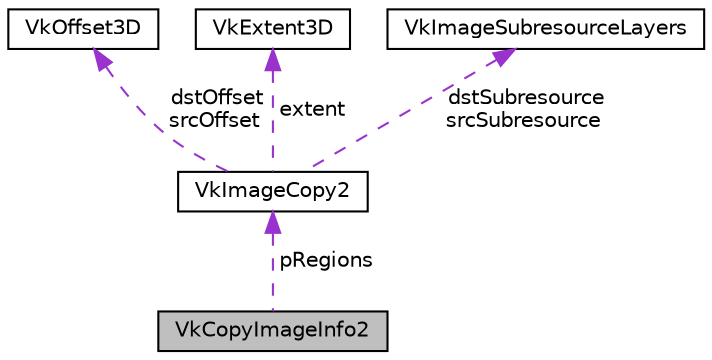 digraph "VkCopyImageInfo2"
{
 // LATEX_PDF_SIZE
  edge [fontname="Helvetica",fontsize="10",labelfontname="Helvetica",labelfontsize="10"];
  node [fontname="Helvetica",fontsize="10",shape=record];
  Node1 [label="VkCopyImageInfo2",height=0.2,width=0.4,color="black", fillcolor="grey75", style="filled", fontcolor="black",tooltip=" "];
  Node2 -> Node1 [dir="back",color="darkorchid3",fontsize="10",style="dashed",label=" pRegions" ,fontname="Helvetica"];
  Node2 [label="VkImageCopy2",height=0.2,width=0.4,color="black", fillcolor="white", style="filled",URL="$structVkImageCopy2.html",tooltip=" "];
  Node3 -> Node2 [dir="back",color="darkorchid3",fontsize="10",style="dashed",label=" dstOffset\nsrcOffset" ,fontname="Helvetica"];
  Node3 [label="VkOffset3D",height=0.2,width=0.4,color="black", fillcolor="white", style="filled",URL="$structVkOffset3D.html",tooltip=" "];
  Node4 -> Node2 [dir="back",color="darkorchid3",fontsize="10",style="dashed",label=" extent" ,fontname="Helvetica"];
  Node4 [label="VkExtent3D",height=0.2,width=0.4,color="black", fillcolor="white", style="filled",URL="$structVkExtent3D.html",tooltip=" "];
  Node5 -> Node2 [dir="back",color="darkorchid3",fontsize="10",style="dashed",label=" dstSubresource\nsrcSubresource" ,fontname="Helvetica"];
  Node5 [label="VkImageSubresourceLayers",height=0.2,width=0.4,color="black", fillcolor="white", style="filled",URL="$structVkImageSubresourceLayers.html",tooltip=" "];
}
